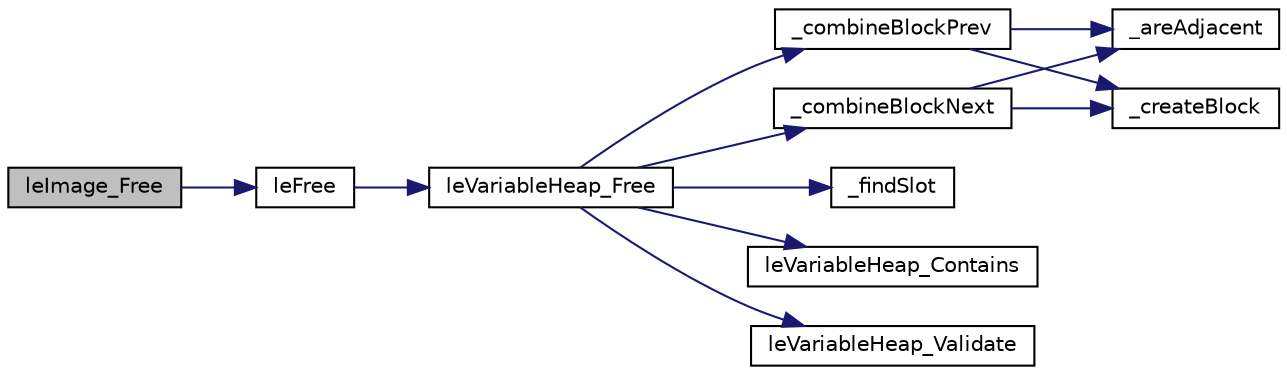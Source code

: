 digraph "leImage_Free"
{
 // LATEX_PDF_SIZE
  edge [fontname="Helvetica",fontsize="10",labelfontname="Helvetica",labelfontsize="10"];
  node [fontname="Helvetica",fontsize="10",shape=record];
  rankdir="LR";
  Node1 [label="leImage_Free",height=0.2,width=0.4,color="black", fillcolor="grey75", style="filled", fontcolor="black",tooltip=" "];
  Node1 -> Node2 [color="midnightblue",fontsize="10",style="solid",fontname="Helvetica"];
  Node2 [label="leFree",height=0.2,width=0.4,color="black", fillcolor="white", style="filled",URL="$legato__memory_8c.html#a1c1a3c8be51b770a35d1aefbd85bad05",tooltip=" "];
  Node2 -> Node3 [color="midnightblue",fontsize="10",style="solid",fontname="Helvetica"];
  Node3 [label="leVariableHeap_Free",height=0.2,width=0.4,color="black", fillcolor="white", style="filled",URL="$legato__variableheap_8c.html#aa1924b7cc36b0e02966c09c8b25fc95b",tooltip=" "];
  Node3 -> Node4 [color="midnightblue",fontsize="10",style="solid",fontname="Helvetica"];
  Node4 [label="_combineBlockNext",height=0.2,width=0.4,color="black", fillcolor="white", style="filled",URL="$legato__variableheap_8c.html#ad58f9f47422d91c3af6c7881099779cd",tooltip=" "];
  Node4 -> Node5 [color="midnightblue",fontsize="10",style="solid",fontname="Helvetica"];
  Node5 [label="_areAdjacent",height=0.2,width=0.4,color="black", fillcolor="white", style="filled",URL="$legato__variableheap_8c.html#a211c78b4fd99d801ce76f0dc218280f1",tooltip=" "];
  Node4 -> Node6 [color="midnightblue",fontsize="10",style="solid",fontname="Helvetica"];
  Node6 [label="_createBlock",height=0.2,width=0.4,color="black", fillcolor="white", style="filled",URL="$legato__variableheap_8c.html#a796e97911458f2141c3677bfb1333515",tooltip=" "];
  Node3 -> Node7 [color="midnightblue",fontsize="10",style="solid",fontname="Helvetica"];
  Node7 [label="_combineBlockPrev",height=0.2,width=0.4,color="black", fillcolor="white", style="filled",URL="$legato__variableheap_8c.html#ab2790a62ca863d0abf6f576266a54251",tooltip=" "];
  Node7 -> Node5 [color="midnightblue",fontsize="10",style="solid",fontname="Helvetica"];
  Node7 -> Node6 [color="midnightblue",fontsize="10",style="solid",fontname="Helvetica"];
  Node3 -> Node8 [color="midnightblue",fontsize="10",style="solid",fontname="Helvetica"];
  Node8 [label="_findSlot",height=0.2,width=0.4,color="black", fillcolor="white", style="filled",URL="$legato__variableheap_8c.html#ab4b6ee688bb3135541e8146d6a901cc5",tooltip=" "];
  Node3 -> Node9 [color="midnightblue",fontsize="10",style="solid",fontname="Helvetica"];
  Node9 [label="leVariableHeap_Contains",height=0.2,width=0.4,color="black", fillcolor="white", style="filled",URL="$legato__variableheap_8c.html#a6fb37c550d04f62d574c069da6ef78b1",tooltip=" "];
  Node3 -> Node10 [color="midnightblue",fontsize="10",style="solid",fontname="Helvetica"];
  Node10 [label="leVariableHeap_Validate",height=0.2,width=0.4,color="black", fillcolor="white", style="filled",URL="$legato__variableheap_8c.html#a9811cb0a94c753461c5d41ee4202ca93",tooltip=" "];
}
